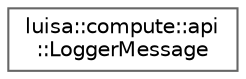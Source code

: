digraph "类继承关系图"
{
 // LATEX_PDF_SIZE
  bgcolor="transparent";
  edge [fontname=Helvetica,fontsize=10,labelfontname=Helvetica,labelfontsize=10];
  node [fontname=Helvetica,fontsize=10,shape=box,height=0.2,width=0.4];
  rankdir="LR";
  Node0 [id="Node000000",label="luisa::compute::api\l::LoggerMessage",height=0.2,width=0.4,color="grey40", fillcolor="white", style="filled",URL="$structluisa_1_1compute_1_1api_1_1_logger_message.html",tooltip=" "];
}

